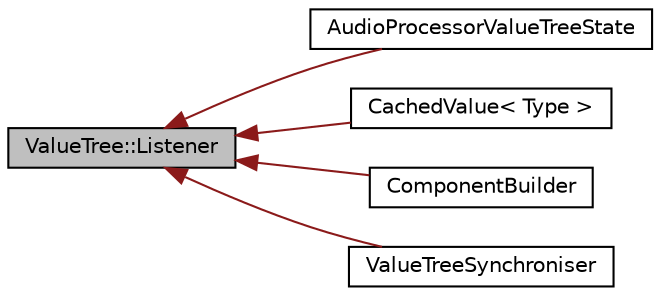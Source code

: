 digraph "ValueTree::Listener"
{
  bgcolor="transparent";
  edge [fontname="Helvetica",fontsize="10",labelfontname="Helvetica",labelfontsize="10"];
  node [fontname="Helvetica",fontsize="10",shape=record];
  rankdir="LR";
  Node0 [label="ValueTree::Listener",height=0.2,width=0.4,color="black", fillcolor="grey75", style="filled", fontcolor="black"];
  Node0 -> Node1 [dir="back",color="firebrick4",fontsize="10",style="solid",fontname="Helvetica"];
  Node1 [label="AudioProcessorValueTreeState",height=0.2,width=0.4,color="black",URL="$classAudioProcessorValueTreeState.html",tooltip="This class contains a ValueTree which is used to manage an AudioProcessor&#39;s entire state..."];
  Node0 -> Node2 [dir="back",color="firebrick4",fontsize="10",style="solid",fontname="Helvetica"];
  Node2 [label="CachedValue\< Type \>",height=0.2,width=0.4,color="black",URL="$classCachedValue.html",tooltip="This class acts as a typed wrapper around a property inside a ValueTree. "];
  Node0 -> Node3 [dir="back",color="firebrick4",fontsize="10",style="solid",fontname="Helvetica"];
  Node3 [label="ComponentBuilder",height=0.2,width=0.4,color="black",URL="$classComponentBuilder.html",tooltip="Loads and maintains a tree of Components from a ValueTree that represents them. "];
  Node0 -> Node4 [dir="back",color="firebrick4",fontsize="10",style="solid",fontname="Helvetica"];
  Node4 [label="ValueTreeSynchroniser",height=0.2,width=0.4,color="black",URL="$classValueTreeSynchroniser.html",tooltip="This class can be used to watch for all changes to the state of a ValueTree, and to convert them to a..."];
}
